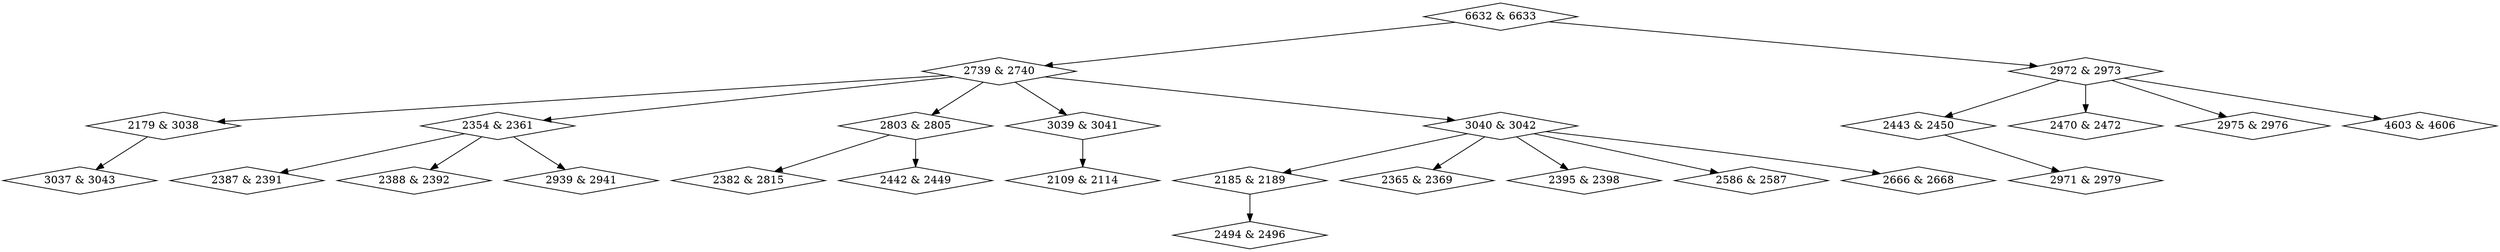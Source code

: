 digraph {
0 [label = "2109 & 2114", shape = diamond];
1 [label = "2179 & 3038", shape = diamond];
2 [label = "2185 & 2189", shape = diamond];
3 [label = "2354 & 2361", shape = diamond];
4 [label = "2365 & 2369", shape = diamond];
5 [label = "2382 & 2815", shape = diamond];
6 [label = "2387 & 2391", shape = diamond];
7 [label = "2388 & 2392", shape = diamond];
8 [label = "2395 & 2398", shape = diamond];
9 [label = "2442 & 2449", shape = diamond];
10 [label = "2443 & 2450", shape = diamond];
11 [label = "2470 & 2472", shape = diamond];
12 [label = "2494 & 2496", shape = diamond];
13 [label = "2586 & 2587", shape = diamond];
14 [label = "2666 & 2668", shape = diamond];
15 [label = "2739 & 2740", shape = diamond];
16 [label = "2803 & 2805", shape = diamond];
17 [label = "2939 & 2941", shape = diamond];
18 [label = "2971 & 2979", shape = diamond];
19 [label = "2972 & 2973", shape = diamond];
20 [label = "2975 & 2976", shape = diamond];
21 [label = "3037 & 3043", shape = diamond];
22 [label = "3039 & 3041", shape = diamond];
23 [label = "3040 & 3042", shape = diamond];
24 [label = "4603 & 4606", shape = diamond];
25 [label = "6632 & 6633", shape = diamond];
1->21;
2->12;
3->6;
3->7;
3->17;
10->18;
15->1;
15->3;
15->16;
15->22;
15->23;
16->5;
16->9;
19->10;
19->11;
19->20;
19->24;
22->0;
23->2;
23->4;
23->8;
23->13;
23->14;
25->15;
25->19;
}
